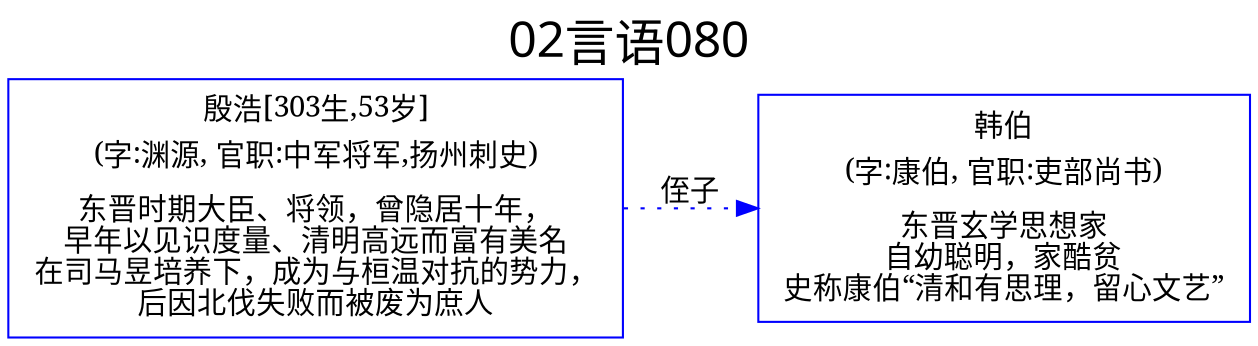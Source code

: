 
digraph
{
	rankdir = "LR";
	ranksep = 0.5;
	label = "02言语080";
	labelloc = "t";
	fontsize = "24";
	fontname = "SimHei";

	graph [style="filled", color="lightgrey"];
	node [fontname="SimSun"];
	edge [fontname="SimSun"];

	殷浩 [shape="box", color="blue", label=<<table border="0" cellborder="0"><tr><td>殷浩[303生,53岁]</td></tr><tr><td>(字:渊源, 官职:中军将军,扬州刺史)</td></tr><tr><td></td></tr><tr><td>东晋时期大臣、将领，曾隐居十年，<br/>早年以见识度量、清明高远而富有美名<br/>在司马昱培养下，成为与桓温对抗的势力，<br/>后因北伐失败而被废为庶人<br/></td></tr></table>>];
	韩伯 [shape="box", color="blue", label=<<table border="0" cellborder="0"><tr><td>韩伯</td></tr><tr><td>(字:康伯, 官职:吏部尚书)</td></tr><tr><td></td></tr><tr><td>东晋玄学思想家<br/>自幼聪明，家酷贫<br/>史称康伯“清和有思理，留心文艺”<br/></td></tr></table>>];

	殷浩 -> 韩伯 [label="侄子", style=dotted, color="blue"];


}
